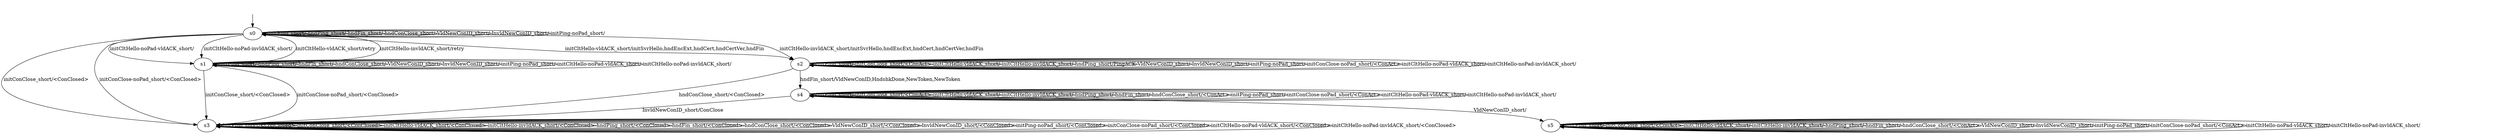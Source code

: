 digraph "../results/ngtcp2Models/ngtcp2-B-sP-0/learnedModel" {
s0 [label=s0];
s1 [label=s1];
s2 [label=s2];
s3 [label=s3];
s4 [label=s4];
s5 [label=s5];
s0 -> s0  [label="initPing_short/ "];
s0 -> s3  [label="initConClose_short/<ConClosed> "];
s0 -> s2  [label="initCltHello-vldACK_short/initSvrHello,hndEncExt,hndCert,hndCertVer,hndFin "];
s0 -> s2  [label="initCltHello-invldACK_short/initSvrHello,hndEncExt,hndCert,hndCertVer,hndFin "];
s0 -> s0  [label="hndPing_short/ "];
s0 -> s0  [label="hndFin_short/ "];
s0 -> s0  [label="hndConClose_short/ "];
s0 -> s0  [label="VldNewConID_short/ "];
s0 -> s0  [label="InvldNewConID_short/ "];
s0 -> s0  [label="initPing-noPad_short/ "];
s0 -> s3  [label="initConClose-noPad_short/<ConClosed> "];
s0 -> s1  [label="initCltHello-noPad-vldACK_short/ "];
s0 -> s1  [label="initCltHello-noPad-invldACK_short/ "];
s1 -> s1  [label="initPing_short/ "];
s1 -> s3  [label="initConClose_short/<ConClosed> "];
s1 -> s0  [label="initCltHello-vldACK_short/retry "];
s1 -> s0  [label="initCltHello-invldACK_short/retry "];
s1 -> s1  [label="hndPing_short/ "];
s1 -> s1  [label="hndFin_short/ "];
s1 -> s1  [label="hndConClose_short/ "];
s1 -> s1  [label="VldNewConID_short/ "];
s1 -> s1  [label="InvldNewConID_short/ "];
s1 -> s1  [label="initPing-noPad_short/ "];
s1 -> s3  [label="initConClose-noPad_short/<ConClosed> "];
s1 -> s1  [label="initCltHello-noPad-vldACK_short/ "];
s1 -> s1  [label="initCltHello-noPad-invldACK_short/ "];
s2 -> s2  [label="initPing_short/ "];
s2 -> s2  [label="initConClose_short/<ConAct> "];
s2 -> s2  [label="initCltHello-vldACK_short/ "];
s2 -> s2  [label="initCltHello-invldACK_short/ "];
s2 -> s2  [label="hndPing_short/PingACK "];
s2 -> s4  [label="hndFin_short/VldNewConID,HndshkDone,NewToken,NewToken "];
s2 -> s3  [label="hndConClose_short/<ConClosed> "];
s2 -> s2  [label="VldNewConID_short/ "];
s2 -> s2  [label="InvldNewConID_short/ "];
s2 -> s2  [label="initPing-noPad_short/ "];
s2 -> s2  [label="initConClose-noPad_short/<ConAct> "];
s2 -> s2  [label="initCltHello-noPad-vldACK_short/ "];
s2 -> s2  [label="initCltHello-noPad-invldACK_short/ "];
s3 -> s3  [label="initPing_short/<ConClosed> "];
s3 -> s3  [label="initConClose_short/<ConClosed> "];
s3 -> s3  [label="initCltHello-vldACK_short/<ConClosed> "];
s3 -> s3  [label="initCltHello-invldACK_short/<ConClosed> "];
s3 -> s3  [label="hndPing_short/<ConClosed> "];
s3 -> s3  [label="hndFin_short/<ConClosed> "];
s3 -> s3  [label="hndConClose_short/<ConClosed> "];
s3 -> s3  [label="VldNewConID_short/<ConClosed> "];
s3 -> s3  [label="InvldNewConID_short/<ConClosed> "];
s3 -> s3  [label="initPing-noPad_short/<ConClosed> "];
s3 -> s3  [label="initConClose-noPad_short/<ConClosed> "];
s3 -> s3  [label="initCltHello-noPad-vldACK_short/<ConClosed> "];
s3 -> s3  [label="initCltHello-noPad-invldACK_short/<ConClosed> "];
s4 -> s4  [label="initPing_short/ "];
s4 -> s4  [label="initConClose_short/<ConAct> "];
s4 -> s4  [label="initCltHello-vldACK_short/ "];
s4 -> s4  [label="initCltHello-invldACK_short/ "];
s4 -> s4  [label="hndPing_short/ "];
s4 -> s4  [label="hndFin_short/ "];
s4 -> s4  [label="hndConClose_short/<ConAct> "];
s4 -> s5  [label="VldNewConID_short/ "];
s4 -> s3  [label="InvldNewConID_short/ConClose "];
s4 -> s4  [label="initPing-noPad_short/ "];
s4 -> s4  [label="initConClose-noPad_short/<ConAct> "];
s4 -> s4  [label="initCltHello-noPad-vldACK_short/ "];
s4 -> s4  [label="initCltHello-noPad-invldACK_short/ "];
s5 -> s5  [label="initPing_short/ "];
s5 -> s5  [label="initConClose_short/<ConAct> "];
s5 -> s5  [label="initCltHello-vldACK_short/ "];
s5 -> s5  [label="initCltHello-invldACK_short/ "];
s5 -> s5  [label="hndPing_short/ "];
s5 -> s5  [label="hndFin_short/ "];
s5 -> s5  [label="hndConClose_short/<ConAct> "];
s5 -> s5  [label="VldNewConID_short/ "];
s5 -> s5  [label="InvldNewConID_short/ "];
s5 -> s5  [label="initPing-noPad_short/ "];
s5 -> s5  [label="initConClose-noPad_short/<ConAct> "];
s5 -> s5  [label="initCltHello-noPad-vldACK_short/ "];
s5 -> s5  [label="initCltHello-noPad-invldACK_short/ "];
__start0 [label="", shape=none];
__start0 -> s0  [label=""];
}
